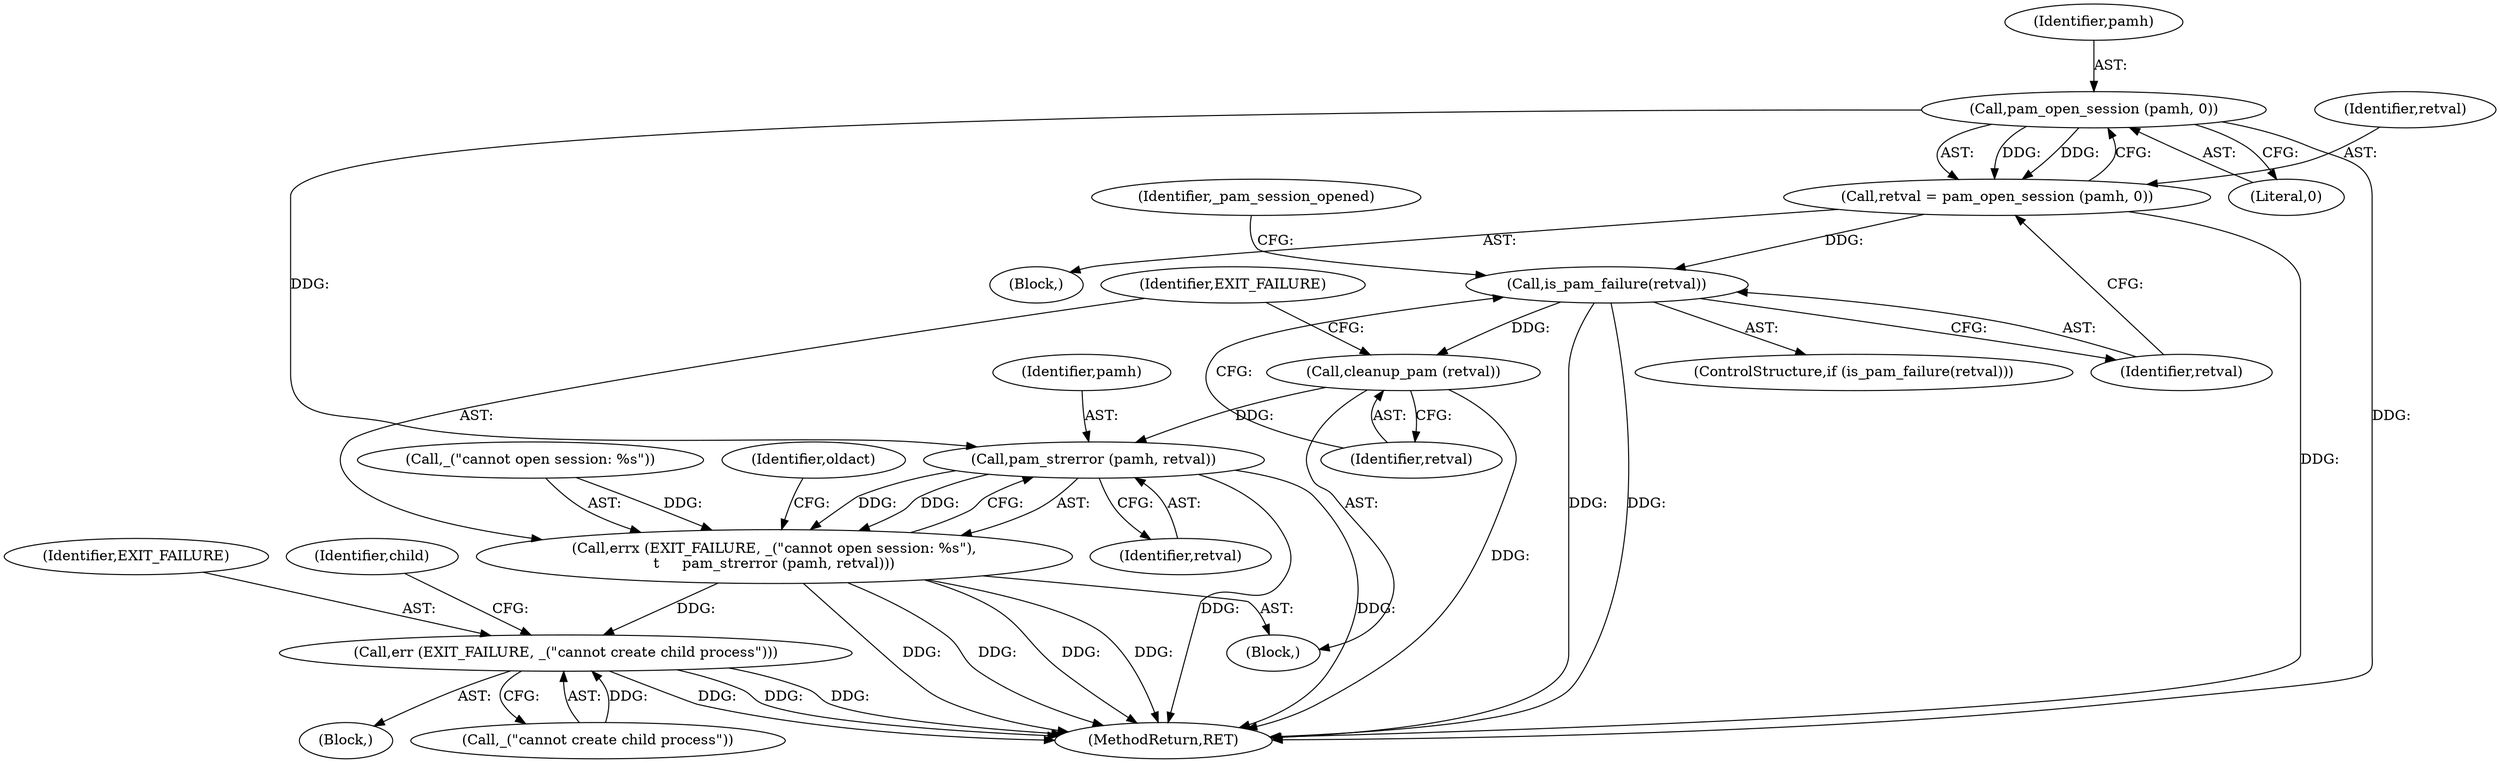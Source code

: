 digraph "0_util-linux_dffab154d29a288aa171ff50263ecc8f2e14a891@API" {
"1000133" [label="(Call,pam_strerror (pamh, retval))"];
"1000120" [label="(Call,pam_open_session (pamh, 0))"];
"1000127" [label="(Call,cleanup_pam (retval))"];
"1000124" [label="(Call,is_pam_failure(retval))"];
"1000118" [label="(Call,retval = pam_open_session (pamh, 0))"];
"1000129" [label="(Call,errx (EXIT_FAILURE, _(\"cannot open session: %s\"),\n\t     pam_strerror (pamh, retval)))"];
"1000158" [label="(Call,err (EXIT_FAILURE, _(\"cannot create child process\")))"];
"1000141" [label="(Identifier,oldact)"];
"1000138" [label="(Identifier,_pam_session_opened)"];
"1000119" [label="(Identifier,retval)"];
"1000123" [label="(ControlStructure,if (is_pam_failure(retval)))"];
"1000118" [label="(Call,retval = pam_open_session (pamh, 0))"];
"1000155" [label="(Block,)"];
"1000135" [label="(Identifier,retval)"];
"1000129" [label="(Call,errx (EXIT_FAILURE, _(\"cannot open session: %s\"),\n\t     pam_strerror (pamh, retval)))"];
"1000164" [label="(Identifier,child)"];
"1000160" [label="(Call,_(\"cannot create child process\"))"];
"1000471" [label="(MethodReturn,RET)"];
"1000131" [label="(Call,_(\"cannot open session: %s\"))"];
"1000133" [label="(Call,pam_strerror (pamh, retval))"];
"1000134" [label="(Identifier,pamh)"];
"1000122" [label="(Literal,0)"];
"1000128" [label="(Identifier,retval)"];
"1000126" [label="(Block,)"];
"1000125" [label="(Identifier,retval)"];
"1000158" [label="(Call,err (EXIT_FAILURE, _(\"cannot create child process\")))"];
"1000120" [label="(Call,pam_open_session (pamh, 0))"];
"1000127" [label="(Call,cleanup_pam (retval))"];
"1000130" [label="(Identifier,EXIT_FAILURE)"];
"1000159" [label="(Identifier,EXIT_FAILURE)"];
"1000121" [label="(Identifier,pamh)"];
"1000109" [label="(Block,)"];
"1000124" [label="(Call,is_pam_failure(retval))"];
"1000133" -> "1000129"  [label="AST: "];
"1000133" -> "1000135"  [label="CFG: "];
"1000134" -> "1000133"  [label="AST: "];
"1000135" -> "1000133"  [label="AST: "];
"1000129" -> "1000133"  [label="CFG: "];
"1000133" -> "1000471"  [label="DDG: "];
"1000133" -> "1000471"  [label="DDG: "];
"1000133" -> "1000129"  [label="DDG: "];
"1000133" -> "1000129"  [label="DDG: "];
"1000120" -> "1000133"  [label="DDG: "];
"1000127" -> "1000133"  [label="DDG: "];
"1000120" -> "1000118"  [label="AST: "];
"1000120" -> "1000122"  [label="CFG: "];
"1000121" -> "1000120"  [label="AST: "];
"1000122" -> "1000120"  [label="AST: "];
"1000118" -> "1000120"  [label="CFG: "];
"1000120" -> "1000471"  [label="DDG: "];
"1000120" -> "1000118"  [label="DDG: "];
"1000120" -> "1000118"  [label="DDG: "];
"1000127" -> "1000126"  [label="AST: "];
"1000127" -> "1000128"  [label="CFG: "];
"1000128" -> "1000127"  [label="AST: "];
"1000130" -> "1000127"  [label="CFG: "];
"1000127" -> "1000471"  [label="DDG: "];
"1000124" -> "1000127"  [label="DDG: "];
"1000124" -> "1000123"  [label="AST: "];
"1000124" -> "1000125"  [label="CFG: "];
"1000125" -> "1000124"  [label="AST: "];
"1000128" -> "1000124"  [label="CFG: "];
"1000138" -> "1000124"  [label="CFG: "];
"1000124" -> "1000471"  [label="DDG: "];
"1000124" -> "1000471"  [label="DDG: "];
"1000118" -> "1000124"  [label="DDG: "];
"1000118" -> "1000109"  [label="AST: "];
"1000119" -> "1000118"  [label="AST: "];
"1000125" -> "1000118"  [label="CFG: "];
"1000118" -> "1000471"  [label="DDG: "];
"1000129" -> "1000126"  [label="AST: "];
"1000130" -> "1000129"  [label="AST: "];
"1000131" -> "1000129"  [label="AST: "];
"1000141" -> "1000129"  [label="CFG: "];
"1000129" -> "1000471"  [label="DDG: "];
"1000129" -> "1000471"  [label="DDG: "];
"1000129" -> "1000471"  [label="DDG: "];
"1000129" -> "1000471"  [label="DDG: "];
"1000131" -> "1000129"  [label="DDG: "];
"1000129" -> "1000158"  [label="DDG: "];
"1000158" -> "1000155"  [label="AST: "];
"1000158" -> "1000160"  [label="CFG: "];
"1000159" -> "1000158"  [label="AST: "];
"1000160" -> "1000158"  [label="AST: "];
"1000164" -> "1000158"  [label="CFG: "];
"1000158" -> "1000471"  [label="DDG: "];
"1000158" -> "1000471"  [label="DDG: "];
"1000158" -> "1000471"  [label="DDG: "];
"1000160" -> "1000158"  [label="DDG: "];
}

